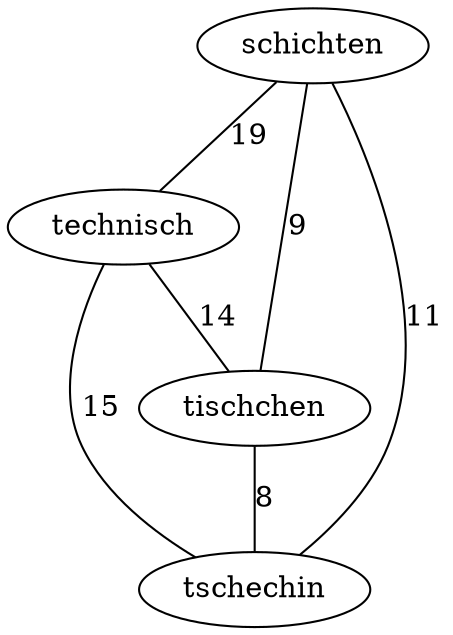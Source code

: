 graph {
	schichten -- technisch [ label="19" ];
	schichten -- tischchen [ label="9" ];
	schichten -- tschechin [ label="11" ];
	technisch -- tischchen [ label="14" ];
	technisch -- tschechin [ label="15" ];
	tischchen -- tschechin [ label="8" ];
}